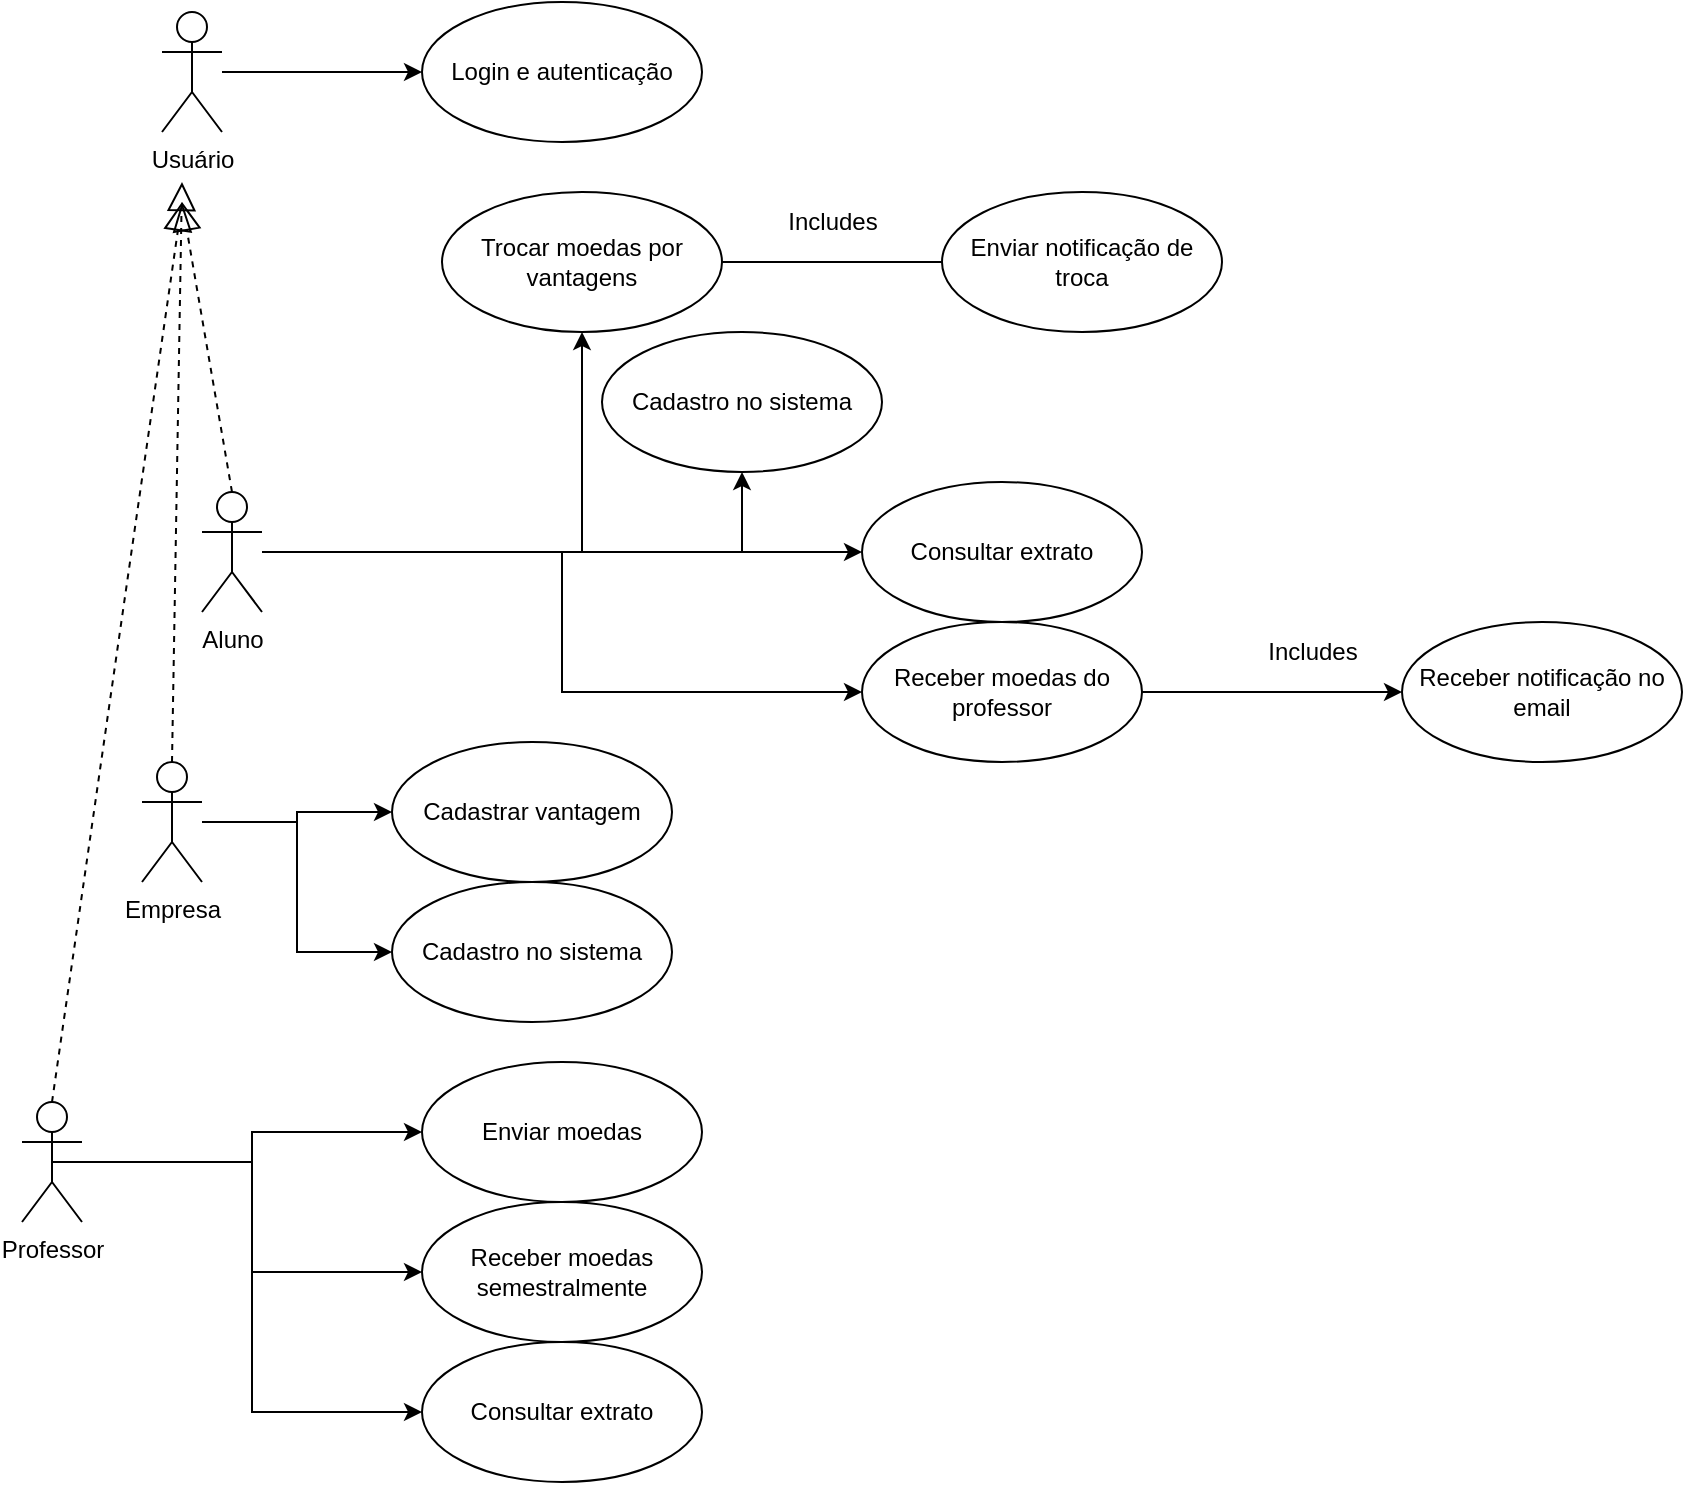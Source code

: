 <mxfile version="24.7.17">
  <diagram name="Page-1" id="FFaCH1uFGgwwB3ZbWIV7">
    <mxGraphModel dx="2462" dy="1000" grid="1" gridSize="10" guides="1" tooltips="1" connect="1" arrows="1" fold="1" page="1" pageScale="1" pageWidth="850" pageHeight="1100" math="0" shadow="0">
      <root>
        <mxCell id="0" />
        <mxCell id="1" parent="0" />
        <mxCell id="pujt20tYgrfttCUnBKGn-1" style="edgeStyle=orthogonalEdgeStyle;rounded=0;orthogonalLoop=1;jettySize=auto;html=1;" parent="1" source="oIWKrFpAezbyWFSI6Mye-2" target="oIWKrFpAezbyWFSI6Mye-24" edge="1">
          <mxGeometry relative="1" as="geometry" />
        </mxCell>
        <mxCell id="pujt20tYgrfttCUnBKGn-9" style="edgeStyle=orthogonalEdgeStyle;rounded=0;orthogonalLoop=1;jettySize=auto;html=1;entryX=0;entryY=0.5;entryDx=0;entryDy=0;" parent="1" source="oIWKrFpAezbyWFSI6Mye-2" target="pujt20tYgrfttCUnBKGn-8" edge="1">
          <mxGeometry relative="1" as="geometry" />
        </mxCell>
        <mxCell id="pujt20tYgrfttCUnBKGn-19" style="edgeStyle=orthogonalEdgeStyle;rounded=0;orthogonalLoop=1;jettySize=auto;html=1;entryX=0;entryY=0.5;entryDx=0;entryDy=0;" parent="1" source="oIWKrFpAezbyWFSI6Mye-2" target="pujt20tYgrfttCUnBKGn-18" edge="1">
          <mxGeometry relative="1" as="geometry" />
        </mxCell>
        <mxCell id="pujt20tYgrfttCUnBKGn-21" style="edgeStyle=orthogonalEdgeStyle;rounded=0;orthogonalLoop=1;jettySize=auto;html=1;" parent="1" source="oIWKrFpAezbyWFSI6Mye-2" target="pujt20tYgrfttCUnBKGn-20" edge="1">
          <mxGeometry relative="1" as="geometry" />
        </mxCell>
        <mxCell id="oIWKrFpAezbyWFSI6Mye-2" value="Aluno" style="shape=umlActor;verticalLabelPosition=bottom;verticalAlign=top;html=1;" parent="1" vertex="1">
          <mxGeometry x="100" y="245" width="30" height="60" as="geometry" />
        </mxCell>
        <mxCell id="oIWKrFpAezbyWFSI6Mye-33" style="edgeStyle=orthogonalEdgeStyle;rounded=0;orthogonalLoop=1;jettySize=auto;html=1;entryX=0;entryY=0.5;entryDx=0;entryDy=0;exitX=0.5;exitY=0.5;exitDx=0;exitDy=0;exitPerimeter=0;" parent="1" source="oIWKrFpAezbyWFSI6Mye-10" target="oIWKrFpAezbyWFSI6Mye-31" edge="1">
          <mxGeometry relative="1" as="geometry">
            <mxPoint x="100" y="420" as="sourcePoint" />
          </mxGeometry>
        </mxCell>
        <mxCell id="oIWKrFpAezbyWFSI6Mye-15" style="edgeStyle=orthogonalEdgeStyle;rounded=0;orthogonalLoop=1;jettySize=auto;html=1;entryX=0;entryY=0.5;entryDx=0;entryDy=0;" parent="1" source="oIWKrFpAezbyWFSI6Mye-10" target="oIWKrFpAezbyWFSI6Mye-12" edge="1">
          <mxGeometry relative="1" as="geometry" />
        </mxCell>
        <mxCell id="pujt20tYgrfttCUnBKGn-17" style="edgeStyle=orthogonalEdgeStyle;rounded=0;orthogonalLoop=1;jettySize=auto;html=1;entryX=0;entryY=0.5;entryDx=0;entryDy=0;" parent="1" source="oIWKrFpAezbyWFSI6Mye-10" target="pujt20tYgrfttCUnBKGn-16" edge="1">
          <mxGeometry relative="1" as="geometry" />
        </mxCell>
        <mxCell id="oIWKrFpAezbyWFSI6Mye-10" value="Professor" style="shape=umlActor;verticalLabelPosition=bottom;verticalAlign=top;html=1;" parent="1" vertex="1">
          <mxGeometry x="10" y="550" width="30" height="60" as="geometry" />
        </mxCell>
        <mxCell id="pujt20tYgrfttCUnBKGn-27" style="edgeStyle=orthogonalEdgeStyle;rounded=0;orthogonalLoop=1;jettySize=auto;html=1;" parent="1" source="oIWKrFpAezbyWFSI6Mye-11" target="pujt20tYgrfttCUnBKGn-26" edge="1">
          <mxGeometry relative="1" as="geometry" />
        </mxCell>
        <mxCell id="pujt20tYgrfttCUnBKGn-29" style="edgeStyle=orthogonalEdgeStyle;rounded=0;orthogonalLoop=1;jettySize=auto;html=1;" parent="1" source="oIWKrFpAezbyWFSI6Mye-11" target="pujt20tYgrfttCUnBKGn-28" edge="1">
          <mxGeometry relative="1" as="geometry" />
        </mxCell>
        <mxCell id="oIWKrFpAezbyWFSI6Mye-11" value="Empresa" style="shape=umlActor;verticalLabelPosition=bottom;verticalAlign=top;html=1;" parent="1" vertex="1">
          <mxGeometry x="70" y="380" width="30" height="60" as="geometry" />
        </mxCell>
        <mxCell id="oIWKrFpAezbyWFSI6Mye-12" value="Receber moedas semestralmente" style="ellipse;whiteSpace=wrap;html=1;" parent="1" vertex="1">
          <mxGeometry x="210" y="600" width="140" height="70" as="geometry" />
        </mxCell>
        <mxCell id="oIWKrFpAezbyWFSI6Mye-19" value="" style="endArrow=block;dashed=1;endFill=0;endSize=12;html=1;rounded=0;exitX=0.5;exitY=0;exitDx=0;exitDy=0;exitPerimeter=0;" parent="1" source="oIWKrFpAezbyWFSI6Mye-11" edge="1">
          <mxGeometry width="160" relative="1" as="geometry">
            <mxPoint x="-20" y="610" as="sourcePoint" />
            <mxPoint x="90" y="90" as="targetPoint" />
          </mxGeometry>
        </mxCell>
        <mxCell id="oIWKrFpAezbyWFSI6Mye-20" value="" style="endArrow=block;dashed=1;endFill=0;endSize=12;html=1;rounded=0;exitX=0.5;exitY=0;exitDx=0;exitDy=0;exitPerimeter=0;" parent="1" source="oIWKrFpAezbyWFSI6Mye-10" edge="1">
          <mxGeometry width="160" relative="1" as="geometry">
            <mxPoint x="55" y="620" as="sourcePoint" />
            <mxPoint x="90" y="100" as="targetPoint" />
          </mxGeometry>
        </mxCell>
        <mxCell id="oIWKrFpAezbyWFSI6Mye-27" style="edgeStyle=orthogonalEdgeStyle;rounded=0;orthogonalLoop=1;jettySize=auto;html=1;" parent="1" source="oIWKrFpAezbyWFSI6Mye-21" target="oIWKrFpAezbyWFSI6Mye-25" edge="1">
          <mxGeometry relative="1" as="geometry" />
        </mxCell>
        <mxCell id="oIWKrFpAezbyWFSI6Mye-21" value="Usuário" style="shape=umlActor;verticalLabelPosition=bottom;verticalAlign=top;html=1;" parent="1" vertex="1">
          <mxGeometry x="80" y="5" width="30" height="60" as="geometry" />
        </mxCell>
        <mxCell id="oIWKrFpAezbyWFSI6Mye-22" value="" style="endArrow=block;dashed=1;endFill=0;endSize=12;html=1;rounded=0;exitX=0.5;exitY=0;exitDx=0;exitDy=0;exitPerimeter=0;" parent="1" source="oIWKrFpAezbyWFSI6Mye-2" edge="1">
          <mxGeometry width="160" relative="1" as="geometry">
            <mxPoint x="95" y="540" as="sourcePoint" />
            <mxPoint x="90" y="100" as="targetPoint" />
          </mxGeometry>
        </mxCell>
        <mxCell id="oIWKrFpAezbyWFSI6Mye-24" value="Cadastro no sistema" style="ellipse;whiteSpace=wrap;html=1;" parent="1" vertex="1">
          <mxGeometry x="300" y="165" width="140" height="70" as="geometry" />
        </mxCell>
        <mxCell id="oIWKrFpAezbyWFSI6Mye-25" value="Login e autenticação" style="ellipse;whiteSpace=wrap;html=1;" parent="1" vertex="1">
          <mxGeometry x="210" width="140" height="70" as="geometry" />
        </mxCell>
        <mxCell id="oIWKrFpAezbyWFSI6Mye-31" value="Enviar moedas" style="ellipse;whiteSpace=wrap;html=1;" parent="1" vertex="1">
          <mxGeometry x="210" y="530" width="140" height="70" as="geometry" />
        </mxCell>
        <mxCell id="pujt20tYgrfttCUnBKGn-13" style="edgeStyle=orthogonalEdgeStyle;rounded=0;orthogonalLoop=1;jettySize=auto;html=1;" parent="1" source="pujt20tYgrfttCUnBKGn-8" target="pujt20tYgrfttCUnBKGn-12" edge="1">
          <mxGeometry relative="1" as="geometry" />
        </mxCell>
        <mxCell id="pujt20tYgrfttCUnBKGn-8" value="Receber moedas do professor" style="ellipse;whiteSpace=wrap;html=1;" parent="1" vertex="1">
          <mxGeometry x="430" y="310" width="140" height="70" as="geometry" />
        </mxCell>
        <mxCell id="pujt20tYgrfttCUnBKGn-12" value="Receber notificação no email" style="ellipse;whiteSpace=wrap;html=1;" parent="1" vertex="1">
          <mxGeometry x="700" y="310" width="140" height="70" as="geometry" />
        </mxCell>
        <mxCell id="pujt20tYgrfttCUnBKGn-14" value="Includes" style="text;html=1;align=center;verticalAlign=middle;resizable=0;points=[];autosize=1;strokeColor=none;fillColor=none;" parent="1" vertex="1">
          <mxGeometry x="620" y="310" width="70" height="30" as="geometry" />
        </mxCell>
        <mxCell id="pujt20tYgrfttCUnBKGn-16" value="Consultar extrato" style="ellipse;whiteSpace=wrap;html=1;" parent="1" vertex="1">
          <mxGeometry x="210" y="670" width="140" height="70" as="geometry" />
        </mxCell>
        <mxCell id="pujt20tYgrfttCUnBKGn-18" value="Consultar extrato" style="ellipse;whiteSpace=wrap;html=1;" parent="1" vertex="1">
          <mxGeometry x="430" y="240" width="140" height="70" as="geometry" />
        </mxCell>
        <mxCell id="pujt20tYgrfttCUnBKGn-22" style="edgeStyle=orthogonalEdgeStyle;rounded=0;orthogonalLoop=1;jettySize=auto;html=1;" parent="1" source="pujt20tYgrfttCUnBKGn-20" edge="1">
          <mxGeometry relative="1" as="geometry">
            <mxPoint x="520" y="130" as="targetPoint" />
          </mxGeometry>
        </mxCell>
        <mxCell id="pujt20tYgrfttCUnBKGn-20" value="Trocar moedas por vantagens" style="ellipse;whiteSpace=wrap;html=1;" parent="1" vertex="1">
          <mxGeometry x="220" y="95" width="140" height="70" as="geometry" />
        </mxCell>
        <mxCell id="pujt20tYgrfttCUnBKGn-23" value="Enviar notificação de troca" style="ellipse;whiteSpace=wrap;html=1;" parent="1" vertex="1">
          <mxGeometry x="470" y="95" width="140" height="70" as="geometry" />
        </mxCell>
        <mxCell id="pujt20tYgrfttCUnBKGn-24" value="Includes" style="text;html=1;align=center;verticalAlign=middle;resizable=0;points=[];autosize=1;strokeColor=none;fillColor=none;" parent="1" vertex="1">
          <mxGeometry x="380" y="95" width="70" height="30" as="geometry" />
        </mxCell>
        <mxCell id="pujt20tYgrfttCUnBKGn-26" value="Cadastro no sistema" style="ellipse;whiteSpace=wrap;html=1;" parent="1" vertex="1">
          <mxGeometry x="195" y="440" width="140" height="70" as="geometry" />
        </mxCell>
        <mxCell id="pujt20tYgrfttCUnBKGn-28" value="Cadastrar vantagem" style="ellipse;whiteSpace=wrap;html=1;" parent="1" vertex="1">
          <mxGeometry x="195" y="370" width="140" height="70" as="geometry" />
        </mxCell>
      </root>
    </mxGraphModel>
  </diagram>
</mxfile>

